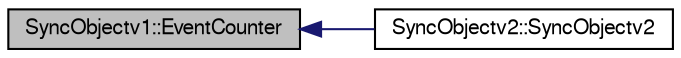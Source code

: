 digraph "SyncObjectv1::EventCounter"
{
  bgcolor="transparent";
  edge [fontname="FreeSans",fontsize="10",labelfontname="FreeSans",labelfontsize="10"];
  node [fontname="FreeSans",fontsize="10",shape=record];
  rankdir="LR";
  Node1 [label="SyncObjectv1::EventCounter",height=0.2,width=0.4,color="black", fillcolor="grey75", style="filled" fontcolor="black"];
  Node1 -> Node2 [dir="back",color="midnightblue",fontsize="10",style="solid",fontname="FreeSans"];
  Node2 [label="SyncObjectv2::SyncObjectv2",height=0.2,width=0.4,color="black",URL="$df/da3/classSyncObjectv2.html#afea1066fd155ae592e1515c8c49fb2cc"];
}
